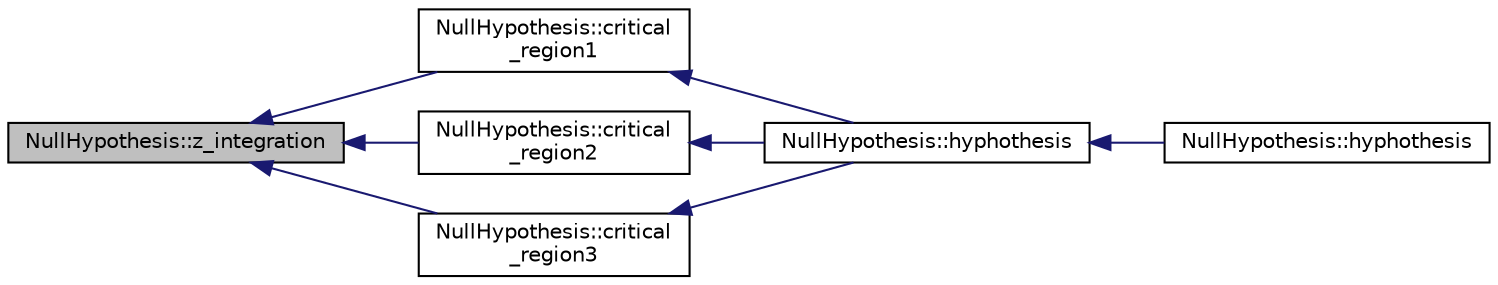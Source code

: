 digraph "NullHypothesis::z_integration"
{
  edge [fontname="Helvetica",fontsize="10",labelfontname="Helvetica",labelfontsize="10"];
  node [fontname="Helvetica",fontsize="10",shape=record];
  rankdir="LR";
  Node76 [label="NullHypothesis::z_integration",height=0.2,width=0.4,color="black", fillcolor="grey75", style="filled", fontcolor="black"];
  Node76 -> Node77 [dir="back",color="midnightblue",fontsize="10",style="solid",fontname="Helvetica"];
  Node77 [label="NullHypothesis::critical\l_region1",height=0.2,width=0.4,color="black", fillcolor="white", style="filled",URL="$class_null_hypothesis.html#aab366022794f7b0c7dc4bad497824439"];
  Node77 -> Node78 [dir="back",color="midnightblue",fontsize="10",style="solid",fontname="Helvetica"];
  Node78 [label="NullHypothesis::hyphothesis",height=0.2,width=0.4,color="black", fillcolor="white", style="filled",URL="$class_null_hypothesis.html#a180da3004e312f04ecad408ed72c359e"];
  Node78 -> Node79 [dir="back",color="midnightblue",fontsize="10",style="solid",fontname="Helvetica"];
  Node79 [label="NullHypothesis::hyphothesis",height=0.2,width=0.4,color="black", fillcolor="white", style="filled",URL="$class_null_hypothesis.html#a174eefddec16be350423e01a3bb5025d"];
  Node76 -> Node80 [dir="back",color="midnightblue",fontsize="10",style="solid",fontname="Helvetica"];
  Node80 [label="NullHypothesis::critical\l_region2",height=0.2,width=0.4,color="black", fillcolor="white", style="filled",URL="$class_null_hypothesis.html#a9e0b0a492ad47ecc4f83e8556ced3585"];
  Node80 -> Node78 [dir="back",color="midnightblue",fontsize="10",style="solid",fontname="Helvetica"];
  Node76 -> Node81 [dir="back",color="midnightblue",fontsize="10",style="solid",fontname="Helvetica"];
  Node81 [label="NullHypothesis::critical\l_region3",height=0.2,width=0.4,color="black", fillcolor="white", style="filled",URL="$class_null_hypothesis.html#ae8f61ccce96e2d21add0241b3035f624"];
  Node81 -> Node78 [dir="back",color="midnightblue",fontsize="10",style="solid",fontname="Helvetica"];
}
